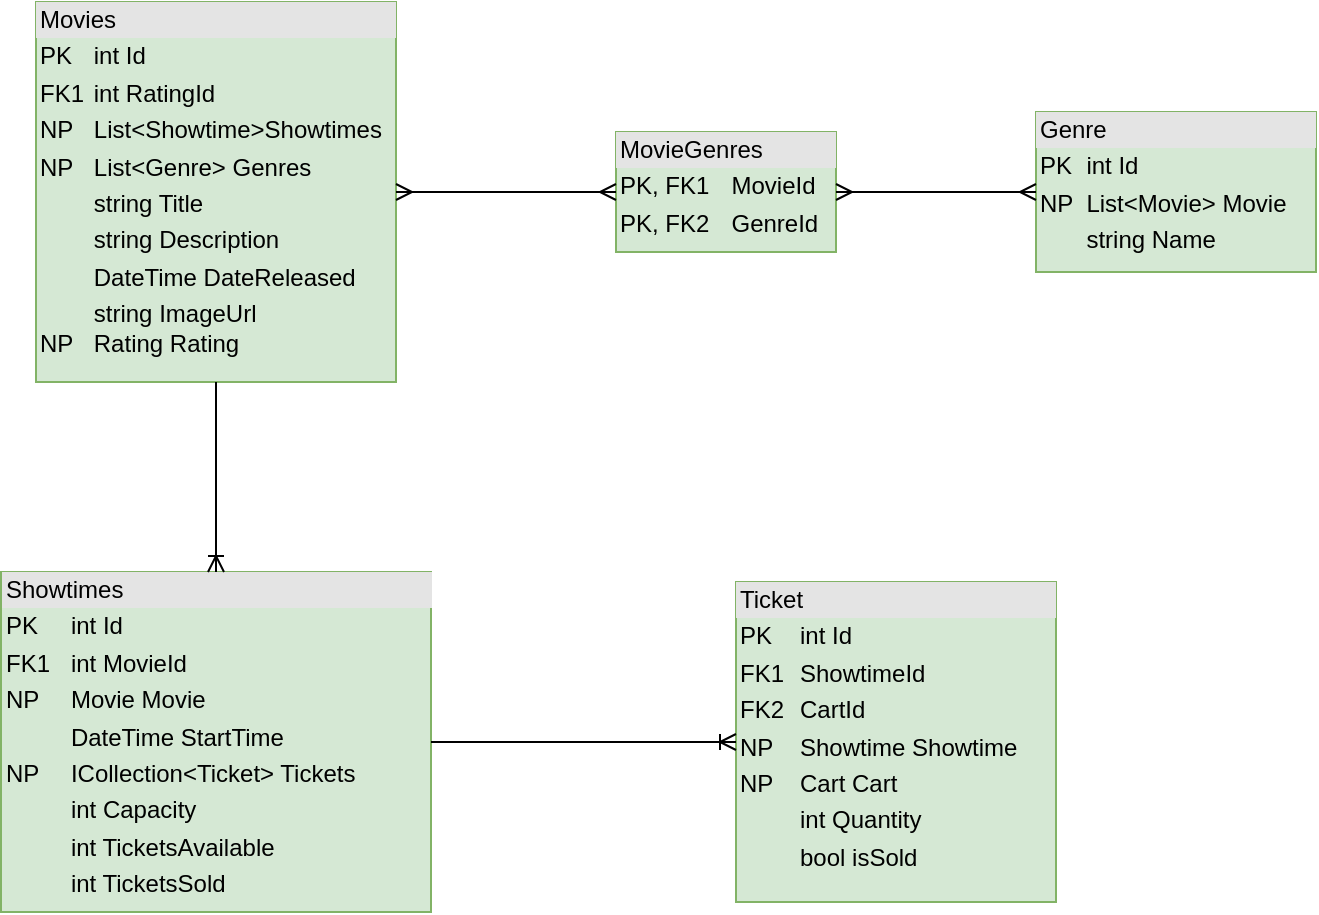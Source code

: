 <mxfile version="24.8.4">
  <diagram id="R2lEEEUBdFMjLlhIrx00" name="Page-1">
    <mxGraphModel dx="1624" dy="493" grid="1" gridSize="10" guides="1" tooltips="1" connect="1" arrows="1" fold="1" page="1" pageScale="1" pageWidth="850" pageHeight="1100" math="0" shadow="0" extFonts="Permanent Marker^https://fonts.googleapis.com/css?family=Permanent+Marker">
      <root>
        <mxCell id="0" />
        <mxCell id="1" parent="0" />
        <mxCell id="bpLEjepGPzOTc0EWC0Mf-21" value="&lt;div style=&quot;box-sizing:border-box;width:100%;background:#e4e4e4;padding:2px;&quot;&gt;Movies&lt;/div&gt;&lt;table style=&quot;width:100%;font-size:1em;&quot; cellpadding=&quot;2&quot; cellspacing=&quot;0&quot;&gt;&lt;tbody&gt;&lt;tr&gt;&lt;td&gt;PK&lt;/td&gt;&lt;td&gt;int Id&lt;/td&gt;&lt;/tr&gt;&lt;tr&gt;&lt;td&gt;FK1&lt;/td&gt;&lt;td&gt;int RatingId&lt;/td&gt;&lt;/tr&gt;&lt;tr&gt;&lt;td&gt;NP&lt;/td&gt;&lt;td&gt;List&amp;lt;Showtime&amp;gt;Showtimes&lt;/td&gt;&lt;/tr&gt;&lt;tr&gt;&lt;td&gt;NP&lt;/td&gt;&lt;td&gt;List&amp;lt;Genre&amp;gt; Genres&lt;/td&gt;&lt;/tr&gt;&lt;tr&gt;&lt;td&gt;&lt;br&gt;&lt;/td&gt;&lt;td&gt;string Title&lt;/td&gt;&lt;/tr&gt;&lt;tr&gt;&lt;td&gt;&lt;br&gt;&lt;/td&gt;&lt;td&gt;string Description&lt;/td&gt;&lt;/tr&gt;&lt;tr&gt;&lt;td&gt;&lt;br&gt;&lt;/td&gt;&lt;td&gt;DateTime DateReleased&lt;/td&gt;&lt;/tr&gt;&lt;tr&gt;&lt;td&gt;NP&lt;/td&gt;&lt;td&gt;string ImageUrl&lt;br&gt;Rating Rating&lt;br&gt;&lt;br&gt;&lt;/td&gt;&lt;/tr&gt;&lt;/tbody&gt;&lt;/table&gt;" style="verticalAlign=top;align=left;overflow=fill;html=1;whiteSpace=wrap;fillColor=#d5e8d4;strokeColor=#82b366;" vertex="1" parent="1">
          <mxGeometry x="10" y="255" width="180" height="190" as="geometry" />
        </mxCell>
        <mxCell id="bpLEjepGPzOTc0EWC0Mf-22" value="&lt;div style=&quot;box-sizing:border-box;width:100%;background:#e4e4e4;padding:2px;&quot;&gt;Showtimes&lt;/div&gt;&lt;table style=&quot;width:100%;font-size:1em;&quot; cellpadding=&quot;2&quot; cellspacing=&quot;0&quot;&gt;&lt;tbody&gt;&lt;tr&gt;&lt;td&gt;PK&lt;/td&gt;&lt;td&gt;int Id&lt;/td&gt;&lt;/tr&gt;&lt;tr&gt;&lt;td&gt;FK1&lt;/td&gt;&lt;td&gt;int MovieId&lt;/td&gt;&lt;/tr&gt;&lt;tr&gt;&lt;td&gt;NP&lt;/td&gt;&lt;td&gt;Movie Movie&lt;/td&gt;&lt;/tr&gt;&lt;tr&gt;&lt;td&gt;&lt;br&gt;&lt;/td&gt;&lt;td&gt;DateTime StartTime&lt;/td&gt;&lt;/tr&gt;&lt;tr&gt;&lt;td&gt;NP&lt;/td&gt;&lt;td&gt;ICollection&amp;lt;Ticket&amp;gt; Tickets&lt;/td&gt;&lt;/tr&gt;&lt;tr&gt;&lt;td&gt;&lt;br&gt;&lt;/td&gt;&lt;td&gt;int Capacity&lt;/td&gt;&lt;/tr&gt;&lt;tr&gt;&lt;td&gt;&lt;br&gt;&lt;/td&gt;&lt;td&gt;int TicketsAvailable&lt;/td&gt;&lt;/tr&gt;&lt;tr&gt;&lt;td&gt;&lt;br&gt;&lt;/td&gt;&lt;td&gt;int TicketsSold&lt;/td&gt;&lt;/tr&gt;&lt;/tbody&gt;&lt;/table&gt;" style="verticalAlign=top;align=left;overflow=fill;html=1;whiteSpace=wrap;fillColor=#d5e8d4;strokeColor=#82b366;" vertex="1" parent="1">
          <mxGeometry x="-7.5" y="540" width="215" height="170" as="geometry" />
        </mxCell>
        <mxCell id="bpLEjepGPzOTc0EWC0Mf-24" value="&lt;div style=&quot;box-sizing:border-box;width:100%;background:#e4e4e4;padding:2px;&quot;&gt;Genre&lt;/div&gt;&lt;table style=&quot;width:100%;font-size:1em;&quot; cellpadding=&quot;2&quot; cellspacing=&quot;0&quot;&gt;&lt;tbody&gt;&lt;tr&gt;&lt;td&gt;PK&lt;/td&gt;&lt;td&gt;int Id&lt;/td&gt;&lt;/tr&gt;&lt;tr&gt;&lt;td&gt;NP&lt;/td&gt;&lt;td&gt;List&amp;lt;Movie&amp;gt; Movie&lt;/td&gt;&lt;/tr&gt;&lt;tr&gt;&lt;td&gt;&lt;br&gt;&lt;/td&gt;&lt;td&gt;string Name&lt;/td&gt;&lt;/tr&gt;&lt;tr&gt;&lt;td&gt;&lt;br&gt;&lt;/td&gt;&lt;td&gt;&lt;br&gt;&lt;/td&gt;&lt;/tr&gt;&lt;tr&gt;&lt;td&gt;&lt;br&gt;&lt;/td&gt;&lt;td&gt;&lt;/td&gt;&lt;/tr&gt;&lt;/tbody&gt;&lt;/table&gt;" style="verticalAlign=top;align=left;overflow=fill;html=1;whiteSpace=wrap;fillColor=#d5e8d4;strokeColor=#82b366;" vertex="1" parent="1">
          <mxGeometry x="510" y="310" width="140" height="80" as="geometry" />
        </mxCell>
        <mxCell id="bpLEjepGPzOTc0EWC0Mf-25" value="&lt;div style=&quot;box-sizing:border-box;width:100%;background:#e4e4e4;padding:2px;&quot;&gt;MovieGenres&lt;/div&gt;&lt;table style=&quot;width:100%;font-size:1em;&quot; cellpadding=&quot;2&quot; cellspacing=&quot;0&quot;&gt;&lt;tbody&gt;&lt;tr&gt;&lt;td&gt;PK, FK1&lt;/td&gt;&lt;td&gt;MovieId&lt;/td&gt;&lt;/tr&gt;&lt;tr&gt;&lt;td&gt;PK, FK2&lt;/td&gt;&lt;td&gt;GenreId&lt;/td&gt;&lt;/tr&gt;&lt;tr&gt;&lt;td&gt;&lt;br&gt;&lt;/td&gt;&lt;td&gt;&lt;/td&gt;&lt;/tr&gt;&lt;tr&gt;&lt;td&gt;&lt;br&gt;&lt;/td&gt;&lt;td&gt;&lt;/td&gt;&lt;/tr&gt;&lt;/tbody&gt;&lt;/table&gt;" style="verticalAlign=top;align=left;overflow=fill;html=1;whiteSpace=wrap;fillColor=#d5e8d4;strokeColor=#82b366;" vertex="1" parent="1">
          <mxGeometry x="300" y="320" width="110" height="60" as="geometry" />
        </mxCell>
        <mxCell id="bpLEjepGPzOTc0EWC0Mf-68" value="" style="fontSize=12;html=1;endArrow=ERmany;startArrow=ERmany;rounded=0;exitX=1;exitY=0.5;exitDx=0;exitDy=0;entryX=0;entryY=0.5;entryDx=0;entryDy=0;strokeColor=default;fillColor=#dae8fc;edgeStyle=entityRelationEdgeStyle;snapToPoint=1;" edge="1" parent="1" source="bpLEjepGPzOTc0EWC0Mf-21" target="bpLEjepGPzOTc0EWC0Mf-25">
          <mxGeometry width="100" height="100" relative="1" as="geometry">
            <mxPoint x="170" y="355" as="sourcePoint" />
            <mxPoint x="270" y="255" as="targetPoint" />
          </mxGeometry>
        </mxCell>
        <mxCell id="bpLEjepGPzOTc0EWC0Mf-69" value="" style="edgeStyle=entityRelationEdgeStyle;fontSize=12;html=1;endArrow=ERmany;startArrow=ERmany;rounded=0;exitX=1;exitY=0.5;exitDx=0;exitDy=0;entryX=0;entryY=0.5;entryDx=0;entryDy=0;" edge="1" parent="1" source="bpLEjepGPzOTc0EWC0Mf-25" target="bpLEjepGPzOTc0EWC0Mf-24">
          <mxGeometry width="100" height="100" relative="1" as="geometry">
            <mxPoint x="410" y="349.33" as="sourcePoint" />
            <mxPoint x="540" y="349.33" as="targetPoint" />
          </mxGeometry>
        </mxCell>
        <mxCell id="bpLEjepGPzOTc0EWC0Mf-70" value="" style="edgeStyle=orthogonalEdgeStyle;fontSize=12;html=1;endArrow=ERoneToMany;rounded=0;snapToPoint=0;exitX=0.5;exitY=1;exitDx=0;exitDy=0;entryX=0.5;entryY=0;entryDx=0;entryDy=0;" edge="1" parent="1" source="bpLEjepGPzOTc0EWC0Mf-21" target="bpLEjepGPzOTc0EWC0Mf-22">
          <mxGeometry width="100" height="100" relative="1" as="geometry">
            <mxPoint x="130" y="495" as="sourcePoint" />
            <mxPoint x="270" y="445" as="targetPoint" />
          </mxGeometry>
        </mxCell>
        <mxCell id="bpLEjepGPzOTc0EWC0Mf-71" value="&lt;div style=&quot;box-sizing:border-box;width:100%;background:#e4e4e4;padding:2px;&quot;&gt;Ticket&lt;/div&gt;&lt;table style=&quot;width:100%;font-size:1em;&quot; cellpadding=&quot;2&quot; cellspacing=&quot;0&quot;&gt;&lt;tbody&gt;&lt;tr&gt;&lt;td&gt;PK&lt;/td&gt;&lt;td&gt;int Id&lt;/td&gt;&lt;/tr&gt;&lt;tr&gt;&lt;td&gt;FK1&lt;/td&gt;&lt;td&gt;ShowtimeId&lt;/td&gt;&lt;/tr&gt;&lt;tr&gt;&lt;td&gt;FK2&lt;/td&gt;&lt;td&gt;CartId&lt;/td&gt;&lt;/tr&gt;&lt;tr&gt;&lt;td&gt;NP&lt;/td&gt;&lt;td&gt;Showtime Showtime&lt;/td&gt;&lt;/tr&gt;&lt;tr&gt;&lt;td&gt;NP&lt;/td&gt;&lt;td&gt;Cart Cart&lt;/td&gt;&lt;/tr&gt;&lt;tr&gt;&lt;td&gt;&lt;br&gt;&lt;/td&gt;&lt;td&gt;int Quantity&lt;/td&gt;&lt;/tr&gt;&lt;tr&gt;&lt;td&gt;&lt;br&gt;&lt;/td&gt;&lt;td&gt;bool isSold&lt;/td&gt;&lt;/tr&gt;&lt;/tbody&gt;&lt;/table&gt;" style="verticalAlign=top;align=left;overflow=fill;html=1;whiteSpace=wrap;fillColor=#d5e8d4;strokeColor=#82b366;" vertex="1" parent="1">
          <mxGeometry x="360" y="545" width="160" height="160" as="geometry" />
        </mxCell>
        <mxCell id="bpLEjepGPzOTc0EWC0Mf-72" value="" style="edgeStyle=orthogonalEdgeStyle;fontSize=12;html=1;endArrow=ERoneToMany;rounded=0;exitX=1;exitY=0.5;exitDx=0;exitDy=0;entryX=0;entryY=0.5;entryDx=0;entryDy=0;" edge="1" parent="1" source="bpLEjepGPzOTc0EWC0Mf-22" target="bpLEjepGPzOTc0EWC0Mf-71">
          <mxGeometry width="100" height="100" relative="1" as="geometry">
            <mxPoint x="240" y="610" as="sourcePoint" />
            <mxPoint x="307.5" y="530" as="targetPoint" />
          </mxGeometry>
        </mxCell>
      </root>
    </mxGraphModel>
  </diagram>
</mxfile>
